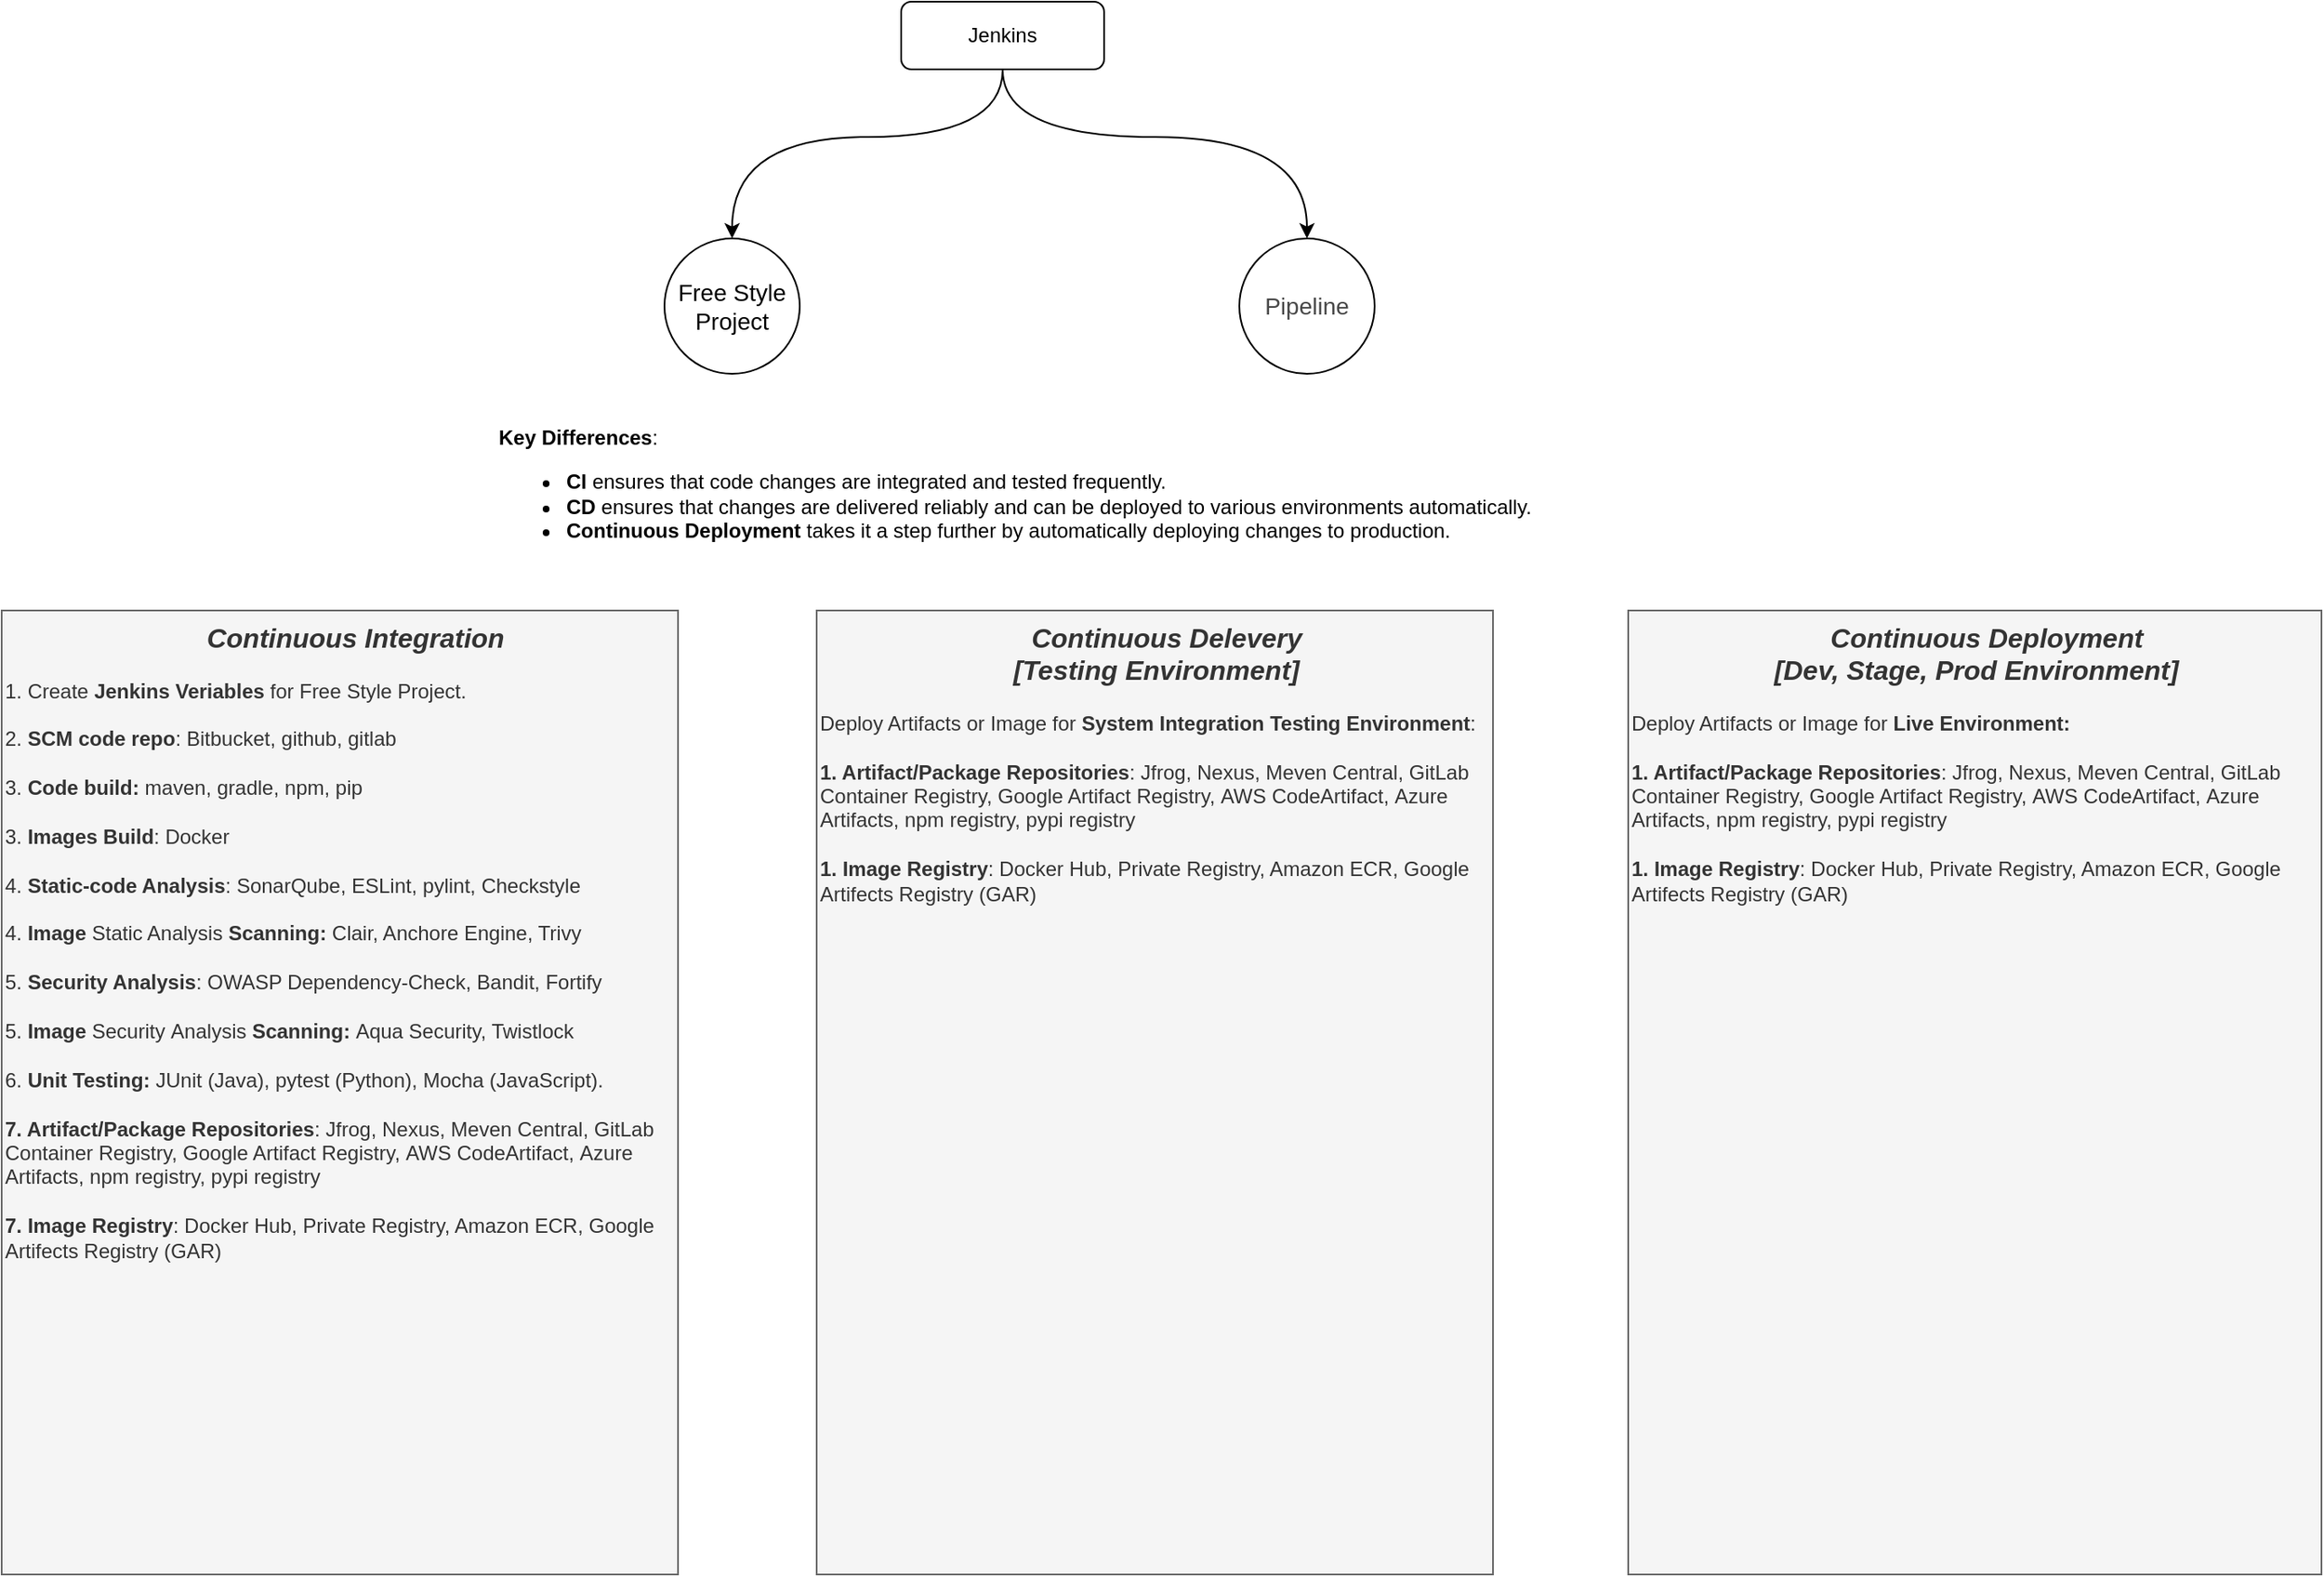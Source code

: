 <mxfile version="24.6.4" type="github">
  <diagram name="Page-1" id="38_c2U4u6f_WLB1Vc7O9">
    <mxGraphModel dx="1850" dy="505" grid="1" gridSize="10" guides="1" tooltips="1" connect="1" arrows="1" fold="1" page="1" pageScale="1" pageWidth="850" pageHeight="1100" math="0" shadow="0">
      <root>
        <mxCell id="0" />
        <mxCell id="1" parent="0" />
        <mxCell id="Su7_YSPuUU6GFlwyaD4R-5" value="" style="edgeStyle=orthogonalEdgeStyle;rounded=0;orthogonalLoop=1;jettySize=auto;html=1;curved=1;" edge="1" parent="1" source="Su7_YSPuUU6GFlwyaD4R-1" target="Su7_YSPuUU6GFlwyaD4R-4">
          <mxGeometry relative="1" as="geometry">
            <Array as="points">
              <mxPoint x="150" y="160" />
              <mxPoint x="-10" y="160" />
            </Array>
          </mxGeometry>
        </mxCell>
        <mxCell id="Su7_YSPuUU6GFlwyaD4R-7" value="" style="edgeStyle=orthogonalEdgeStyle;rounded=0;orthogonalLoop=1;jettySize=auto;html=1;curved=1;" edge="1" parent="1" source="Su7_YSPuUU6GFlwyaD4R-1" target="Su7_YSPuUU6GFlwyaD4R-6">
          <mxGeometry relative="1" as="geometry">
            <Array as="points">
              <mxPoint x="150" y="160" />
              <mxPoint x="330" y="160" />
            </Array>
          </mxGeometry>
        </mxCell>
        <mxCell id="Su7_YSPuUU6GFlwyaD4R-1" value="Jenkins" style="rounded=1;whiteSpace=wrap;html=1;" vertex="1" parent="1">
          <mxGeometry x="90" y="80" width="120" height="40" as="geometry" />
        </mxCell>
        <mxCell id="Su7_YSPuUU6GFlwyaD4R-4" value="Free Style&lt;div style=&quot;font-size: 14px;&quot;&gt;Project&lt;/div&gt;" style="ellipse;whiteSpace=wrap;html=1;rounded=1;fontSize=14;" vertex="1" parent="1">
          <mxGeometry x="-50" y="220" width="80" height="80" as="geometry" />
        </mxCell>
        <mxCell id="Su7_YSPuUU6GFlwyaD4R-6" value="&lt;span style=&quot;color: rgb(71, 71, 71); font-family: Arial, sans-serif; font-size: 14px; text-align: left; background-color: rgb(255, 255, 255);&quot;&gt;Pipeline&lt;/span&gt;" style="ellipse;whiteSpace=wrap;html=1;rounded=1;" vertex="1" parent="1">
          <mxGeometry x="290" y="220" width="80" height="80" as="geometry" />
        </mxCell>
        <mxCell id="Su7_YSPuUU6GFlwyaD4R-11" value="&lt;div style=&quot;text-align: center;&quot;&gt;&amp;nbsp; &amp;nbsp; &amp;nbsp;&lt;font style=&quot;font-size: 16px;&quot;&gt;&lt;b&gt;&lt;i&gt;C&lt;/i&gt;&lt;/b&gt;&lt;span style=&quot;background-color: initial; text-align: left;&quot;&gt;&lt;b&gt;&lt;i&gt;ontinuous&lt;/i&gt;&lt;/b&gt;&lt;/span&gt;&lt;b&gt;&lt;i&gt;&amp;nbsp;Integration&lt;/i&gt;&lt;/b&gt;&lt;/font&gt;&lt;/div&gt;&lt;div&gt;&lt;div style=&quot;text-align: center;&quot;&gt;&lt;br&gt;&lt;/div&gt;&lt;div&gt;1. Create &lt;b&gt;Jenkins Veriables&lt;/b&gt; for Free Style Project.&lt;/div&gt;&lt;/div&gt;&lt;div&gt;&lt;br&gt;&lt;/div&gt;2. &lt;b&gt;SCM code repo&lt;/b&gt;:&amp;nbsp;Bitbucket, github, gitlab&lt;div&gt;&lt;span style=&quot;background-color: initial;&quot;&gt;&lt;br&gt;&lt;/span&gt;&lt;/div&gt;&lt;div&gt;&lt;span style=&quot;background-color: initial;&quot;&gt;3. &lt;b&gt;Code build:&lt;/b&gt;&amp;nbsp;maven, gradle, npm, pip&lt;/span&gt;&lt;br&gt;&lt;/div&gt;&lt;div&gt;&lt;span style=&quot;background-color: initial;&quot;&gt;&lt;br&gt;&lt;/span&gt;&lt;/div&gt;&lt;div&gt;&lt;span style=&quot;background-color: initial;&quot;&gt;3.&amp;nbsp;&lt;/span&gt;&lt;span style=&quot;background-color: initial;&quot;&gt;&lt;b&gt;Images&amp;nbsp;&lt;/b&gt;&lt;/span&gt;&lt;span style=&quot;background-color: initial;&quot;&gt;&lt;b&gt;Build&lt;/b&gt;: Docker&lt;/span&gt;&lt;/div&gt;&lt;div&gt;&lt;span style=&quot;background-color: initial;&quot;&gt;&amp;nbsp;&lt;/span&gt;&lt;/div&gt;&lt;div&gt;4. &lt;b&gt;Static-code Analysis&lt;/b&gt;:&amp;nbsp;SonarQube, ESLint, pylint,&amp;nbsp;&lt;span style=&quot;background-color: initial;&quot;&gt;Checkstyle&lt;/span&gt;&lt;/div&gt;&lt;div&gt;&lt;div&gt;&lt;span style=&quot;background-color: initial;&quot;&gt;&lt;br&gt;&lt;/span&gt;&lt;/div&gt;&lt;div&gt;&lt;span style=&quot;background-color: initial;&quot;&gt;4.&amp;nbsp;&lt;/span&gt;&lt;span style=&quot;background-color: initial;&quot;&gt;&lt;b&gt;Image&amp;nbsp;&lt;/b&gt;&lt;/span&gt;&lt;span style=&quot;background-color: initial;&quot;&gt;Static Analysis&amp;nbsp;&lt;/span&gt;&lt;b style=&quot;background-color: initial;&quot;&gt;Scanning&lt;/b&gt;&lt;b style=&quot;background-color: initial;&quot;&gt;:&lt;/b&gt;&lt;span style=&quot;background-color: initial;&quot;&gt;&amp;nbsp;&lt;/span&gt;&lt;span style=&quot;background-color: initial;&quot;&gt;Clair, Anchore Engine, Trivy&lt;/span&gt;&lt;/div&gt;&lt;/div&gt;&lt;div&gt;&lt;b style=&quot;background-color: initial;&quot;&gt;&lt;br&gt;&lt;/b&gt;&lt;/div&gt;&lt;div&gt;5.&amp;nbsp;&lt;strong style=&quot;background-color: initial;&quot;&gt;Security Analysis&lt;/strong&gt;&lt;span style=&quot;background-color: initial;&quot;&gt;: OWASP Dependency-Check, Bandit, Fortify&lt;/span&gt;&lt;/div&gt;&lt;div&gt;&lt;span style=&quot;background-color: initial;&quot;&gt;&lt;br&gt;&lt;/span&gt;&lt;/div&gt;&lt;div&gt;&lt;span style=&quot;background-color: initial;&quot;&gt;5.&amp;nbsp;&lt;/span&gt;&lt;span style=&quot;background-color: initial;&quot;&gt;&lt;b&gt;Image&amp;nbsp;&lt;/b&gt;&lt;/span&gt;&lt;span style=&quot;background-color: initial;&quot;&gt;Security&lt;/span&gt;&lt;span style=&quot;background-color: initial;&quot;&gt;&amp;nbsp;Analysis&amp;nbsp;&lt;/span&gt;&lt;b style=&quot;background-color: initial;&quot;&gt;Scanning&lt;/b&gt;&lt;b style=&quot;background-color: initial;&quot;&gt;:&amp;nbsp;&lt;/b&gt;&lt;span style=&quot;background-color: initial;&quot;&gt;Aqua Security, Twistlock&lt;/span&gt;&lt;b style=&quot;background-color: initial;&quot;&gt;&amp;nbsp;&lt;/b&gt;&lt;/div&gt;&lt;div&gt;&lt;span style=&quot;background-color: initial;&quot;&gt;&lt;br&gt;&lt;/span&gt;&lt;/div&gt;&lt;div&gt;6.&amp;nbsp;&lt;b&gt;&lt;span style=&quot;background-color: initial;&quot;&gt;Unit &lt;/span&gt;&lt;span style=&quot;background-color: initial;&quot;&gt;Testing:&lt;/span&gt;&lt;/b&gt;&lt;span style=&quot;background-color: initial;&quot;&gt;&amp;nbsp;&lt;/span&gt;&lt;span style=&quot;background-color: initial;&quot;&gt;JUnit (Java), pytest (Python), Mocha (JavaScript).&lt;/span&gt;&lt;/div&gt;&lt;div&gt;&lt;span style=&quot;background-color: initial;&quot;&gt;&lt;br&gt;&lt;/span&gt;&lt;/div&gt;&lt;div&gt;&lt;span style=&quot;background-color: initial;&quot;&gt;&lt;b&gt;7. Artifact/&lt;/b&gt;&lt;/span&gt;&lt;strong style=&quot;background-color: initial;&quot;&gt;Package Repositories&lt;/strong&gt;&lt;span style=&quot;background-color: initial;&quot;&gt;:&amp;nbsp;&lt;/span&gt;&lt;span style=&quot;background-color: initial;&quot;&gt;Jfrog, Nexus, Meven Central,&amp;nbsp;&lt;/span&gt;&lt;span style=&quot;background-color: initial;&quot;&gt;&lt;span style=&quot;background-color: initial;&quot;&gt;GitLab Container Registry,&amp;nbsp;&lt;/span&gt;&lt;span style=&quot;background-color: initial;&quot;&gt;Google Artifact Registry,&amp;nbsp;&lt;/span&gt;&lt;span style=&quot;background-color: initial;&quot;&gt;AWS CodeArtifact,&amp;nbsp;&lt;/span&gt;&lt;span style=&quot;background-color: initial;&quot;&gt;Azure Artifacts,&amp;nbsp;&lt;/span&gt;&lt;/span&gt;&lt;span style=&quot;background-color: initial;&quot;&gt;&lt;span style=&quot;background-color: initial;&quot;&gt;npm registry, pypi&amp;nbsp;&lt;/span&gt;&lt;span style=&quot;background-color: initial;&quot;&gt;registry&lt;/span&gt;&lt;/span&gt;&lt;br&gt;&lt;/div&gt;&lt;div&gt;&lt;span style=&quot;background-color: initial;&quot;&gt;&lt;span style=&quot;background-color: initial;&quot;&gt;&lt;br&gt;&lt;/span&gt;&lt;/span&gt;&lt;/div&gt;&lt;div&gt;&lt;strong&gt;7. Image Registry&lt;/strong&gt;: Docker Hub, Private Registry, Amazon ECR, Google Artifects Registry (GAR)&lt;span style=&quot;background-color: initial;&quot;&gt;&lt;span style=&quot;background-color: initial;&quot;&gt;&lt;br&gt;&lt;/span&gt;&lt;/span&gt;&lt;/div&gt;&lt;div&gt;&lt;br&gt;&lt;/div&gt;" style="text;html=1;align=left;verticalAlign=top;whiteSpace=wrap;rounded=0;horizontal=1;fillColor=#f5f5f5;fontColor=#333333;strokeColor=#666666;" vertex="1" parent="1">
          <mxGeometry x="-442" y="440" width="400" height="570" as="geometry" />
        </mxCell>
        <mxCell id="Su7_YSPuUU6GFlwyaD4R-12" value="&lt;div style=&quot;text-align: center;&quot;&gt;&amp;nbsp; &amp;nbsp; &amp;nbsp;&lt;font style=&quot;font-size: 16px;&quot;&gt;&lt;b&gt;&lt;i&gt;C&lt;/i&gt;&lt;/b&gt;&lt;/font&gt;&lt;span style=&quot;background-color: initial; text-align: left; font-size: 16px;&quot;&gt;&lt;b&gt;&lt;i&gt;ontinuous&lt;/i&gt;&lt;/b&gt;&lt;/span&gt;&lt;b style=&quot;font-size: 16px; background-color: initial;&quot;&gt;&lt;i&gt;&amp;nbsp;Deployment&amp;nbsp;&lt;/i&gt;&lt;/b&gt;&lt;/div&gt;&lt;div style=&quot;text-align: center;&quot;&gt;&lt;b style=&quot;font-size: 16px; background-color: initial;&quot;&gt;&lt;i&gt;[&lt;/i&gt;&lt;/b&gt;&lt;b style=&quot;background-color: initial; font-size: 16px;&quot;&gt;&lt;i&gt;Dev, Stage,&amp;nbsp;&lt;/i&gt;&lt;/b&gt;&lt;b style=&quot;background-color: initial; font-size: 16px;&quot;&gt;&lt;i&gt;Prod Environment]&lt;/i&gt;&lt;/b&gt;&lt;/div&gt;&lt;div&gt;&lt;div&gt;&lt;br&gt;&lt;/div&gt;&lt;div&gt;Deploy Artifacts or Image for &lt;b&gt;Live Environment:&lt;/b&gt;&amp;nbsp;&lt;/div&gt;&lt;/div&gt;&lt;div&gt;&lt;br&gt;&lt;/div&gt;&lt;div&gt;&lt;span style=&quot;background-color: initial;&quot;&gt;&lt;b&gt;1. Artifact/&lt;/b&gt;&lt;/span&gt;&lt;strong style=&quot;background-color: initial;&quot;&gt;Package Repositories&lt;/strong&gt;&lt;span style=&quot;background-color: initial;&quot;&gt;:&amp;nbsp;&lt;/span&gt;&lt;span style=&quot;background-color: initial;&quot;&gt;Jfrog, Nexus, Meven Central,&amp;nbsp;&lt;/span&gt;&lt;span style=&quot;background-color: initial;&quot;&gt;&lt;span style=&quot;background-color: initial;&quot;&gt;GitLab Container Registry,&amp;nbsp;&lt;/span&gt;&lt;span style=&quot;background-color: initial;&quot;&gt;Google Artifact Registry,&amp;nbsp;&lt;/span&gt;&lt;span style=&quot;background-color: initial;&quot;&gt;AWS CodeArtifact,&amp;nbsp;&lt;/span&gt;&lt;span style=&quot;background-color: initial;&quot;&gt;Azure Artifacts,&amp;nbsp;&lt;/span&gt;&lt;/span&gt;&lt;span style=&quot;background-color: initial;&quot;&gt;&lt;span style=&quot;background-color: initial;&quot;&gt;npm registry, pypi&amp;nbsp;&lt;/span&gt;&lt;span style=&quot;background-color: initial;&quot;&gt;registry&lt;/span&gt;&lt;/span&gt;&lt;br&gt;&lt;/div&gt;&lt;div&gt;&lt;span style=&quot;background-color: initial;&quot;&gt;&lt;span style=&quot;background-color: initial;&quot;&gt;&lt;br&gt;&lt;/span&gt;&lt;/span&gt;&lt;/div&gt;&lt;div&gt;&lt;strong&gt;1. Image Registry&lt;/strong&gt;: Docker Hub, Private Registry, Amazon ECR, Google Artifects Registry (GAR)&lt;span style=&quot;background-color: initial;&quot;&gt;&lt;span style=&quot;background-color: initial;&quot;&gt;&lt;br&gt;&lt;/span&gt;&lt;/span&gt;&lt;/div&gt;&lt;div&gt;&lt;br&gt;&lt;/div&gt;" style="text;html=1;align=left;verticalAlign=top;whiteSpace=wrap;rounded=0;horizontal=1;fillColor=#f5f5f5;fontColor=#333333;strokeColor=#666666;" vertex="1" parent="1">
          <mxGeometry x="520" y="440" width="410" height="570" as="geometry" />
        </mxCell>
        <mxCell id="Su7_YSPuUU6GFlwyaD4R-14" value="&lt;p&gt;&lt;strong&gt;Key Differences&lt;/strong&gt;:&lt;/p&gt;&lt;ul&gt;&lt;li&gt;&lt;strong&gt;CI&lt;/strong&gt; ensures that code changes are integrated and tested frequently.&lt;/li&gt;&lt;li&gt;&lt;strong&gt;CD&lt;/strong&gt; ensures that changes are delivered reliably and can be deployed to various environments automatically.&lt;/li&gt;&lt;li&gt;&lt;strong&gt;Continuous Deployment&lt;/strong&gt; takes it a step further by automatically deploying changes to production.&lt;/li&gt;&lt;/ul&gt;" style="text;html=1;align=left;verticalAlign=middle;resizable=0;points=[];autosize=1;strokeColor=none;fillColor=none;" vertex="1" parent="1">
          <mxGeometry x="-150" y="310" width="630" height="110" as="geometry" />
        </mxCell>
        <mxCell id="Su7_YSPuUU6GFlwyaD4R-15" value="&lt;div style=&quot;text-align: center;&quot;&gt;&amp;nbsp; &amp;nbsp; &amp;nbsp;&lt;font style=&quot;font-size: 16px;&quot;&gt;&lt;b&gt;&lt;i&gt;C&lt;/i&gt;&lt;/b&gt;&lt;span style=&quot;background-color: initial; text-align: left;&quot;&gt;&lt;b&gt;&lt;i&gt;ontinuous&lt;/i&gt;&lt;/b&gt;&lt;/span&gt;&lt;b&gt;&lt;i&gt;&amp;nbsp;Delevery&amp;nbsp;&lt;/i&gt;&lt;/b&gt;&lt;/font&gt;&lt;/div&gt;&lt;div style=&quot;text-align: center;&quot;&gt;&lt;font style=&quot;font-size: 16px;&quot;&gt;&lt;b&gt;&lt;i&gt;[Testing Environment]&lt;/i&gt;&lt;/b&gt;&lt;/font&gt;&lt;/div&gt;&lt;div&gt;&lt;div&gt;&lt;br&gt;&lt;/div&gt;&lt;div&gt;Deploy Artifacts or Image for &lt;b&gt;System Integration Testing&amp;nbsp;&lt;/b&gt;&lt;span style=&quot;background-color: initial;&quot;&gt;&lt;b&gt;Environment&lt;/b&gt;&lt;/span&gt;&lt;span style=&quot;background-color: initial;&quot;&gt;:&lt;/span&gt;&lt;/div&gt;&lt;/div&gt;&lt;div&gt;&lt;span style=&quot;background-color: initial;&quot;&gt;&lt;br&gt;&lt;/span&gt;&lt;/div&gt;&lt;div&gt;&lt;span style=&quot;background-color: initial;&quot;&gt;&lt;b&gt;1. Artifact/&lt;/b&gt;&lt;/span&gt;&lt;strong style=&quot;background-color: initial;&quot;&gt;Package Repositories&lt;/strong&gt;&lt;span style=&quot;background-color: initial;&quot;&gt;:&amp;nbsp;&lt;/span&gt;&lt;span style=&quot;background-color: initial;&quot;&gt;Jfrog, Nexus, Meven Central,&amp;nbsp;&lt;/span&gt;&lt;span style=&quot;background-color: initial;&quot;&gt;&lt;span style=&quot;background-color: initial;&quot;&gt;GitLab Container Registry,&amp;nbsp;&lt;/span&gt;&lt;span style=&quot;background-color: initial;&quot;&gt;Google Artifact Registry,&amp;nbsp;&lt;/span&gt;&lt;span style=&quot;background-color: initial;&quot;&gt;AWS CodeArtifact,&amp;nbsp;&lt;/span&gt;&lt;span style=&quot;background-color: initial;&quot;&gt;Azure Artifacts,&amp;nbsp;&lt;/span&gt;&lt;/span&gt;&lt;span style=&quot;background-color: initial;&quot;&gt;&lt;span style=&quot;background-color: initial;&quot;&gt;npm registry, pypi&amp;nbsp;&lt;/span&gt;&lt;span style=&quot;background-color: initial;&quot;&gt;registry&lt;/span&gt;&lt;/span&gt;&lt;br&gt;&lt;/div&gt;&lt;div&gt;&lt;span style=&quot;background-color: initial;&quot;&gt;&lt;span style=&quot;background-color: initial;&quot;&gt;&lt;br&gt;&lt;/span&gt;&lt;/span&gt;&lt;/div&gt;&lt;div&gt;&lt;strong&gt;1. Image Registry&lt;/strong&gt;: Docker Hub, Private Registry, Amazon ECR, Google Artifects Registry (GAR)&lt;span style=&quot;background-color: initial;&quot;&gt;&lt;span style=&quot;background-color: initial;&quot;&gt;&lt;br&gt;&lt;/span&gt;&lt;/span&gt;&lt;/div&gt;&lt;div&gt;&lt;br&gt;&lt;/div&gt;" style="text;html=1;align=left;verticalAlign=top;whiteSpace=wrap;rounded=0;horizontal=1;fillColor=#f5f5f5;fontColor=#333333;strokeColor=#666666;" vertex="1" parent="1">
          <mxGeometry x="40" y="440" width="400" height="570" as="geometry" />
        </mxCell>
      </root>
    </mxGraphModel>
  </diagram>
</mxfile>

